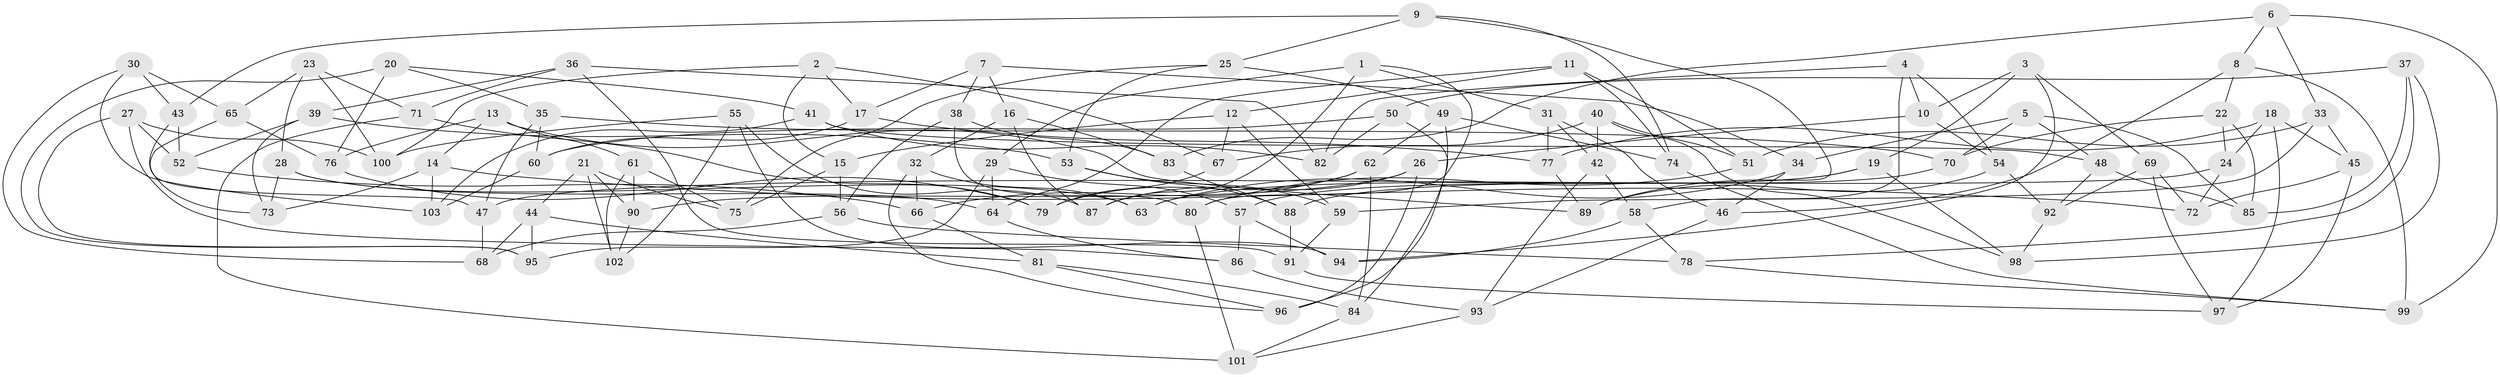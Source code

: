 // coarse degree distribution, {4: 0.125, 7: 0.4375, 5: 0.25, 8: 0.125, 6: 0.0625}
// Generated by graph-tools (version 1.1) at 2025/38/03/04/25 23:38:15]
// undirected, 103 vertices, 206 edges
graph export_dot {
  node [color=gray90,style=filled];
  1;
  2;
  3;
  4;
  5;
  6;
  7;
  8;
  9;
  10;
  11;
  12;
  13;
  14;
  15;
  16;
  17;
  18;
  19;
  20;
  21;
  22;
  23;
  24;
  25;
  26;
  27;
  28;
  29;
  30;
  31;
  32;
  33;
  34;
  35;
  36;
  37;
  38;
  39;
  40;
  41;
  42;
  43;
  44;
  45;
  46;
  47;
  48;
  49;
  50;
  51;
  52;
  53;
  54;
  55;
  56;
  57;
  58;
  59;
  60;
  61;
  62;
  63;
  64;
  65;
  66;
  67;
  68;
  69;
  70;
  71;
  72;
  73;
  74;
  75;
  76;
  77;
  78;
  79;
  80;
  81;
  82;
  83;
  84;
  85;
  86;
  87;
  88;
  89;
  90;
  91;
  92;
  93;
  94;
  95;
  96;
  97;
  98;
  99;
  100;
  101;
  102;
  103;
  1 -- 80;
  1 -- 87;
  1 -- 29;
  1 -- 31;
  2 -- 17;
  2 -- 100;
  2 -- 15;
  2 -- 67;
  3 -- 94;
  3 -- 10;
  3 -- 69;
  3 -- 19;
  4 -- 54;
  4 -- 10;
  4 -- 82;
  4 -- 58;
  5 -- 48;
  5 -- 34;
  5 -- 85;
  5 -- 70;
  6 -- 83;
  6 -- 33;
  6 -- 8;
  6 -- 99;
  7 -- 38;
  7 -- 34;
  7 -- 16;
  7 -- 17;
  8 -- 99;
  8 -- 46;
  8 -- 22;
  9 -- 25;
  9 -- 89;
  9 -- 43;
  9 -- 74;
  10 -- 54;
  10 -- 26;
  11 -- 64;
  11 -- 74;
  11 -- 51;
  11 -- 12;
  12 -- 15;
  12 -- 59;
  12 -- 67;
  13 -- 61;
  13 -- 14;
  13 -- 89;
  13 -- 76;
  14 -- 103;
  14 -- 73;
  14 -- 72;
  15 -- 56;
  15 -- 75;
  16 -- 83;
  16 -- 87;
  16 -- 32;
  17 -- 77;
  17 -- 60;
  18 -- 77;
  18 -- 45;
  18 -- 24;
  18 -- 97;
  19 -- 57;
  19 -- 98;
  19 -- 63;
  20 -- 95;
  20 -- 41;
  20 -- 76;
  20 -- 35;
  21 -- 75;
  21 -- 90;
  21 -- 44;
  21 -- 102;
  22 -- 85;
  22 -- 24;
  22 -- 70;
  23 -- 71;
  23 -- 65;
  23 -- 100;
  23 -- 28;
  24 -- 72;
  24 -- 47;
  25 -- 75;
  25 -- 49;
  25 -- 53;
  26 -- 87;
  26 -- 96;
  26 -- 90;
  27 -- 95;
  27 -- 86;
  27 -- 100;
  27 -- 52;
  28 -- 73;
  28 -- 64;
  28 -- 63;
  29 -- 57;
  29 -- 64;
  29 -- 95;
  30 -- 103;
  30 -- 43;
  30 -- 65;
  30 -- 68;
  31 -- 42;
  31 -- 77;
  31 -- 46;
  32 -- 63;
  32 -- 96;
  32 -- 66;
  33 -- 51;
  33 -- 45;
  33 -- 59;
  34 -- 63;
  34 -- 46;
  35 -- 47;
  35 -- 70;
  35 -- 60;
  36 -- 39;
  36 -- 82;
  36 -- 91;
  36 -- 71;
  37 -- 85;
  37 -- 78;
  37 -- 98;
  37 -- 50;
  38 -- 80;
  38 -- 83;
  38 -- 56;
  39 -- 73;
  39 -- 52;
  39 -- 53;
  40 -- 98;
  40 -- 42;
  40 -- 67;
  40 -- 51;
  41 -- 82;
  41 -- 103;
  41 -- 48;
  42 -- 58;
  42 -- 93;
  43 -- 52;
  43 -- 47;
  44 -- 95;
  44 -- 81;
  44 -- 68;
  45 -- 97;
  45 -- 72;
  46 -- 93;
  47 -- 68;
  48 -- 85;
  48 -- 92;
  49 -- 62;
  49 -- 96;
  49 -- 74;
  50 -- 82;
  50 -- 84;
  50 -- 60;
  51 -- 80;
  52 -- 66;
  53 -- 59;
  53 -- 88;
  54 -- 89;
  54 -- 92;
  55 -- 100;
  55 -- 102;
  55 -- 87;
  55 -- 94;
  56 -- 68;
  56 -- 78;
  57 -- 94;
  57 -- 86;
  58 -- 94;
  58 -- 78;
  59 -- 91;
  60 -- 103;
  61 -- 102;
  61 -- 90;
  61 -- 75;
  62 -- 66;
  62 -- 79;
  62 -- 84;
  64 -- 86;
  65 -- 76;
  65 -- 73;
  66 -- 81;
  67 -- 79;
  69 -- 97;
  69 -- 92;
  69 -- 72;
  70 -- 88;
  71 -- 79;
  71 -- 101;
  74 -- 99;
  76 -- 79;
  77 -- 89;
  78 -- 99;
  80 -- 101;
  81 -- 96;
  81 -- 84;
  83 -- 88;
  84 -- 101;
  86 -- 93;
  88 -- 91;
  90 -- 102;
  91 -- 97;
  92 -- 98;
  93 -- 101;
}
